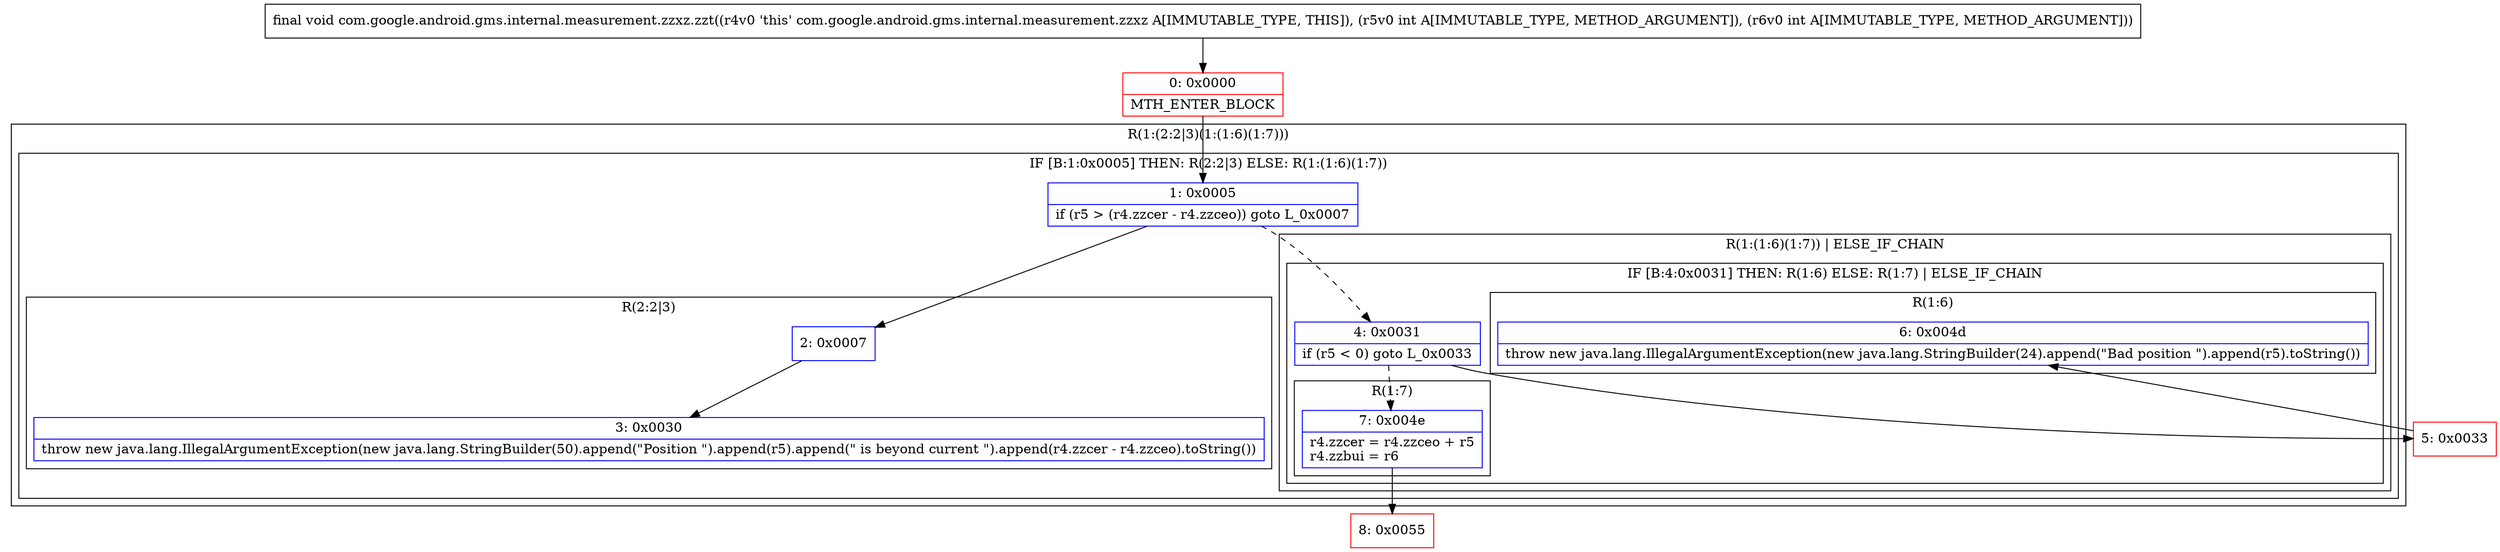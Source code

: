 digraph "CFG forcom.google.android.gms.internal.measurement.zzxz.zzt(II)V" {
subgraph cluster_Region_25160373 {
label = "R(1:(2:2|3)(1:(1:6)(1:7)))";
node [shape=record,color=blue];
subgraph cluster_IfRegion_1191469453 {
label = "IF [B:1:0x0005] THEN: R(2:2|3) ELSE: R(1:(1:6)(1:7))";
node [shape=record,color=blue];
Node_1 [shape=record,label="{1\:\ 0x0005|if (r5 \> (r4.zzcer \- r4.zzceo)) goto L_0x0007\l}"];
subgraph cluster_Region_658028324 {
label = "R(2:2|3)";
node [shape=record,color=blue];
Node_2 [shape=record,label="{2\:\ 0x0007}"];
Node_3 [shape=record,label="{3\:\ 0x0030|throw new java.lang.IllegalArgumentException(new java.lang.StringBuilder(50).append(\"Position \").append(r5).append(\" is beyond current \").append(r4.zzcer \- r4.zzceo).toString())\l}"];
}
subgraph cluster_Region_597729537 {
label = "R(1:(1:6)(1:7)) | ELSE_IF_CHAIN\l";
node [shape=record,color=blue];
subgraph cluster_IfRegion_1567935874 {
label = "IF [B:4:0x0031] THEN: R(1:6) ELSE: R(1:7) | ELSE_IF_CHAIN\l";
node [shape=record,color=blue];
Node_4 [shape=record,label="{4\:\ 0x0031|if (r5 \< 0) goto L_0x0033\l}"];
subgraph cluster_Region_957929384 {
label = "R(1:6)";
node [shape=record,color=blue];
Node_6 [shape=record,label="{6\:\ 0x004d|throw new java.lang.IllegalArgumentException(new java.lang.StringBuilder(24).append(\"Bad position \").append(r5).toString())\l}"];
}
subgraph cluster_Region_1543231032 {
label = "R(1:7)";
node [shape=record,color=blue];
Node_7 [shape=record,label="{7\:\ 0x004e|r4.zzcer = r4.zzceo + r5\lr4.zzbui = r6\l}"];
}
}
}
}
}
Node_0 [shape=record,color=red,label="{0\:\ 0x0000|MTH_ENTER_BLOCK\l}"];
Node_5 [shape=record,color=red,label="{5\:\ 0x0033}"];
Node_8 [shape=record,color=red,label="{8\:\ 0x0055}"];
MethodNode[shape=record,label="{final void com.google.android.gms.internal.measurement.zzxz.zzt((r4v0 'this' com.google.android.gms.internal.measurement.zzxz A[IMMUTABLE_TYPE, THIS]), (r5v0 int A[IMMUTABLE_TYPE, METHOD_ARGUMENT]), (r6v0 int A[IMMUTABLE_TYPE, METHOD_ARGUMENT])) }"];
MethodNode -> Node_0;
Node_1 -> Node_2;
Node_1 -> Node_4[style=dashed];
Node_2 -> Node_3;
Node_4 -> Node_5;
Node_4 -> Node_7[style=dashed];
Node_7 -> Node_8;
Node_0 -> Node_1;
Node_5 -> Node_6;
}

